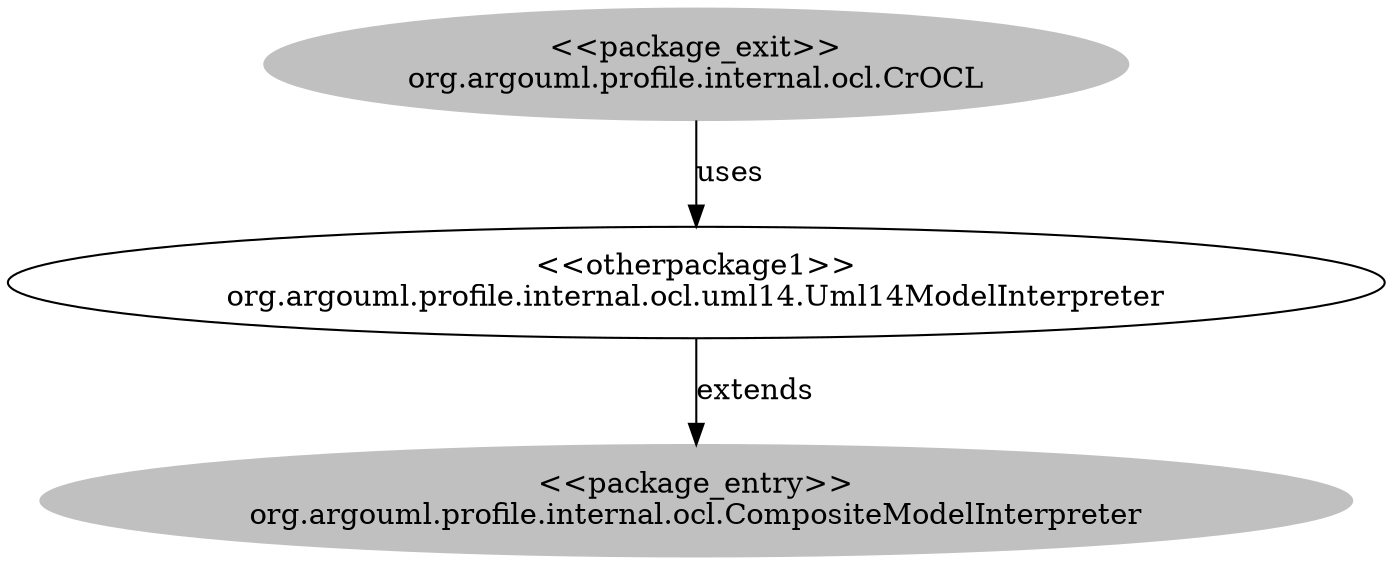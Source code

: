 digraph cd {
	org_argouml_profile_internal_ocl_CrOCL [label="<<package_exit>>
org.argouml.profile.internal.ocl.CrOCL",style=filled,color="grey"];
	org_argouml_profile_internal_ocl_CompositeModelInterpreter [label="<<package_entry>>
org.argouml.profile.internal.ocl.CompositeModelInterpreter",style=filled,color="grey"];
	org_argouml_profile_internal_ocl_uml14_Uml14ModelInterpreter [label="<<otherpackage1>>
org.argouml.profile.internal.ocl.uml14.Uml14ModelInterpreter"];
	org_argouml_profile_internal_ocl_CrOCL -> org_argouml_profile_internal_ocl_uml14_Uml14ModelInterpreter [label=uses];
	org_argouml_profile_internal_ocl_uml14_Uml14ModelInterpreter -> org_argouml_profile_internal_ocl_CompositeModelInterpreter [label=extends];
}
